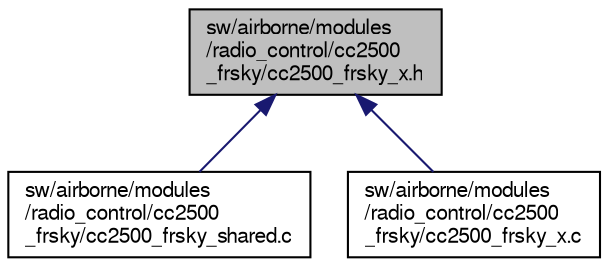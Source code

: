 digraph "sw/airborne/modules/radio_control/cc2500_frsky/cc2500_frsky_x.h"
{
  edge [fontname="FreeSans",fontsize="10",labelfontname="FreeSans",labelfontsize="10"];
  node [fontname="FreeSans",fontsize="10",shape=record];
  Node1 [label="sw/airborne/modules\l/radio_control/cc2500\l_frsky/cc2500_frsky_x.h",height=0.2,width=0.4,color="black", fillcolor="grey75", style="filled", fontcolor="black"];
  Node1 -> Node2 [dir="back",color="midnightblue",fontsize="10",style="solid",fontname="FreeSans"];
  Node2 [label="sw/airborne/modules\l/radio_control/cc2500\l_frsky/cc2500_frsky_shared.c",height=0.2,width=0.4,color="black", fillcolor="white", style="filled",URL="$cc2500__frsky__shared_8c.html"];
  Node1 -> Node3 [dir="back",color="midnightblue",fontsize="10",style="solid",fontname="FreeSans"];
  Node3 [label="sw/airborne/modules\l/radio_control/cc2500\l_frsky/cc2500_frsky_x.c",height=0.2,width=0.4,color="black", fillcolor="white", style="filled",URL="$cc2500__frsky__x_8c.html"];
}
